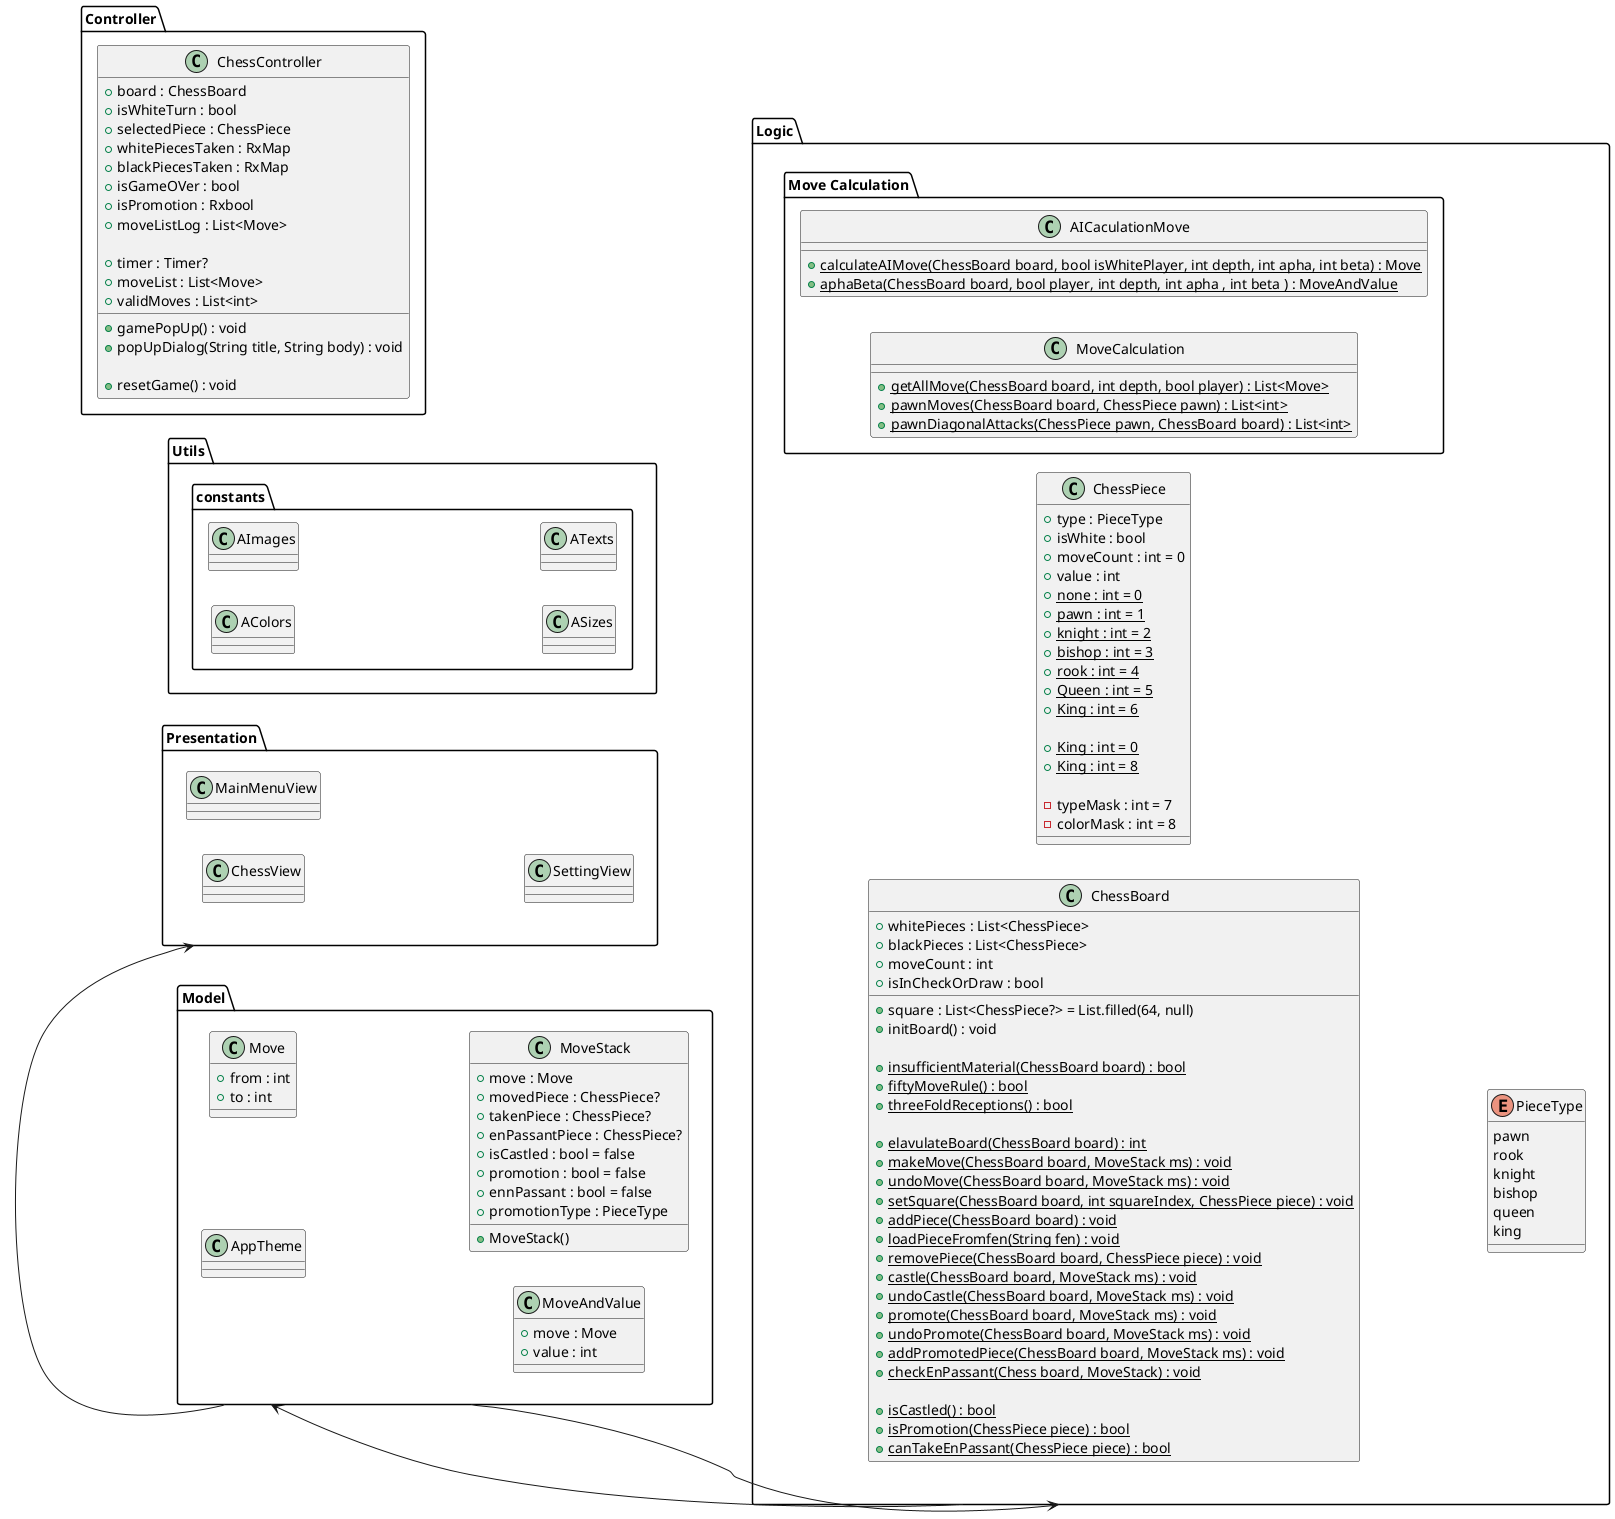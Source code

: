 @startuml

left to right direction
package "Model" as PK1{
    class AppTheme     
    class Move {
        + from : int
        + to : int
    }
    class MoveAndValue {
        + move : Move
        + value : int
    }
    class MoveStack {
        + move : Move
        + movedPiece : ChessPiece?
        + takenPiece : ChessPiece?
        + enPassantPiece : ChessPiece?
        + isCastled : bool = false
        + promotion : bool = false
        + ennPassant : bool = false 
        + promotionType : PieceType
        + MoveStack()
    }
        
}

package "Controller" {
    class ChessController {
        + board : ChessBoard
        + isWhiteTurn : bool
        + selectedPiece : ChessPiece
        + whitePiecesTaken : RxMap
        + blackPiecesTaken : RxMap
        + isGameOVer : bool
        + isPromotion : Rxbool
        + moveListLog : List<Move> 

        + timer : Timer?
        + moveList : List<Move>
        + validMoves : List<int>

        + gamePopUp() : void
        + popUpDialog(String title, String body) : void

        + resetGame() : void
    }
}

package "Presentation" as PK2{
    class ChessView
    class MainMenuView
    class SettingView
}

package "Logic" as PK3{
    class ChessBoard {
        + square : List<ChessPiece?> = List.filled(64, null)
        + whitePieces : List<ChessPiece>
        + blackPieces : List<ChessPiece>
        + moveCount : int
        + isInCheckOrDraw : bool

        + initBoard() : void
        
        ' Game States fuctions
        {static} + insufficientMaterial(ChessBoard board) : bool
        {static} + fiftyMoveRule() : bool
        {static} + threeFoldReceptions() : bool

        {static} + elavulateBoard(ChessBoard board) : int 
        {static} + makeMove(ChessBoard board, MoveStack ms) : void
        {static} + undoMove(ChessBoard board, MoveStack ms) : void
        {static} + setSquare(ChessBoard board, int squareIndex, ChessPiece piece) : void
        {static} + addPiece(ChessBoard board) : void
        {static} + loadPieceFromfen(String fen) : void 
        {static} + removePiece(ChessBoard board, ChessPiece piece) : void
        {static} + castle(ChessBoard board, MoveStack ms) : void
        {static} + undoCastle(ChessBoard board, MoveStack ms) : void
        {static} + promote(ChessBoard board, MoveStack ms) : void
        {static} + undoPromote(ChessBoard board, MoveStack ms) : void
        {static} + addPromotedPiece(ChessBoard board, MoveStack ms) : void
        {static} + checkEnPassant(Chess board, MoveStack) : void
        
        {static} + isCastled() : bool
        {static} + isPromotion(ChessPiece piece) : bool
        {static} + canTakeEnPassant(ChessPiece piece) : bool
        
    }
    class ChessPiece {
        + type : PieceType
        + isWhite : bool
        ' + position : int
        + moveCount : int = 0
        + value : int 
    }

    class ChessPiece {
        {static} + none : int = 0
        {static} + pawn : int = 1
        {static} + knight : int = 2
        {static} + bishop : int = 3
        {static} + rook : int = 4
        {static} + Queen : int = 5
        {static} + King : int = 6

        {static} + King : int = 0
        {static} + King : int = 8

        ' White piece
        ' Black Piece
        - typeMask : int = 7
        - colorMask : int = 8

    }
    enum PieceType {
        pawn
        rook
        knight
        bishop
        queen
        king
    }
    package "Move Calculation" {

        class AICaculationMove {
            {static} + calculateAIMove(ChessBoard board, bool isWhitePlayer, int depth, int apha, int beta) : Move
            {static} + aphaBeta(ChessBoard board, bool player, int depth, int apha , int beta ) : MoveAndValue
        }
        class MoveCalculation {
            {static} + getAllMove(ChessBoard board, int depth, bool player) : List<Move>
            {static} + pawnMoves(ChessBoard board, ChessPiece pawn) : List<int> 
            {static} + pawnDiagonalAttacks(ChessPiece pawn, ChessBoard board) : List<int> 
            ' all moves
        }
    }
}

package "Utils" as PK4{
    package "constants" {
       class AColors
       class AImages
       class ASizes 
       class ATexts
    }
}



PK1 -> PK2
PK1 ----> PK3
PK3 --> PK1
' UI --> Controller
' Controller --> Service
' Service --> Repository

@enduml
